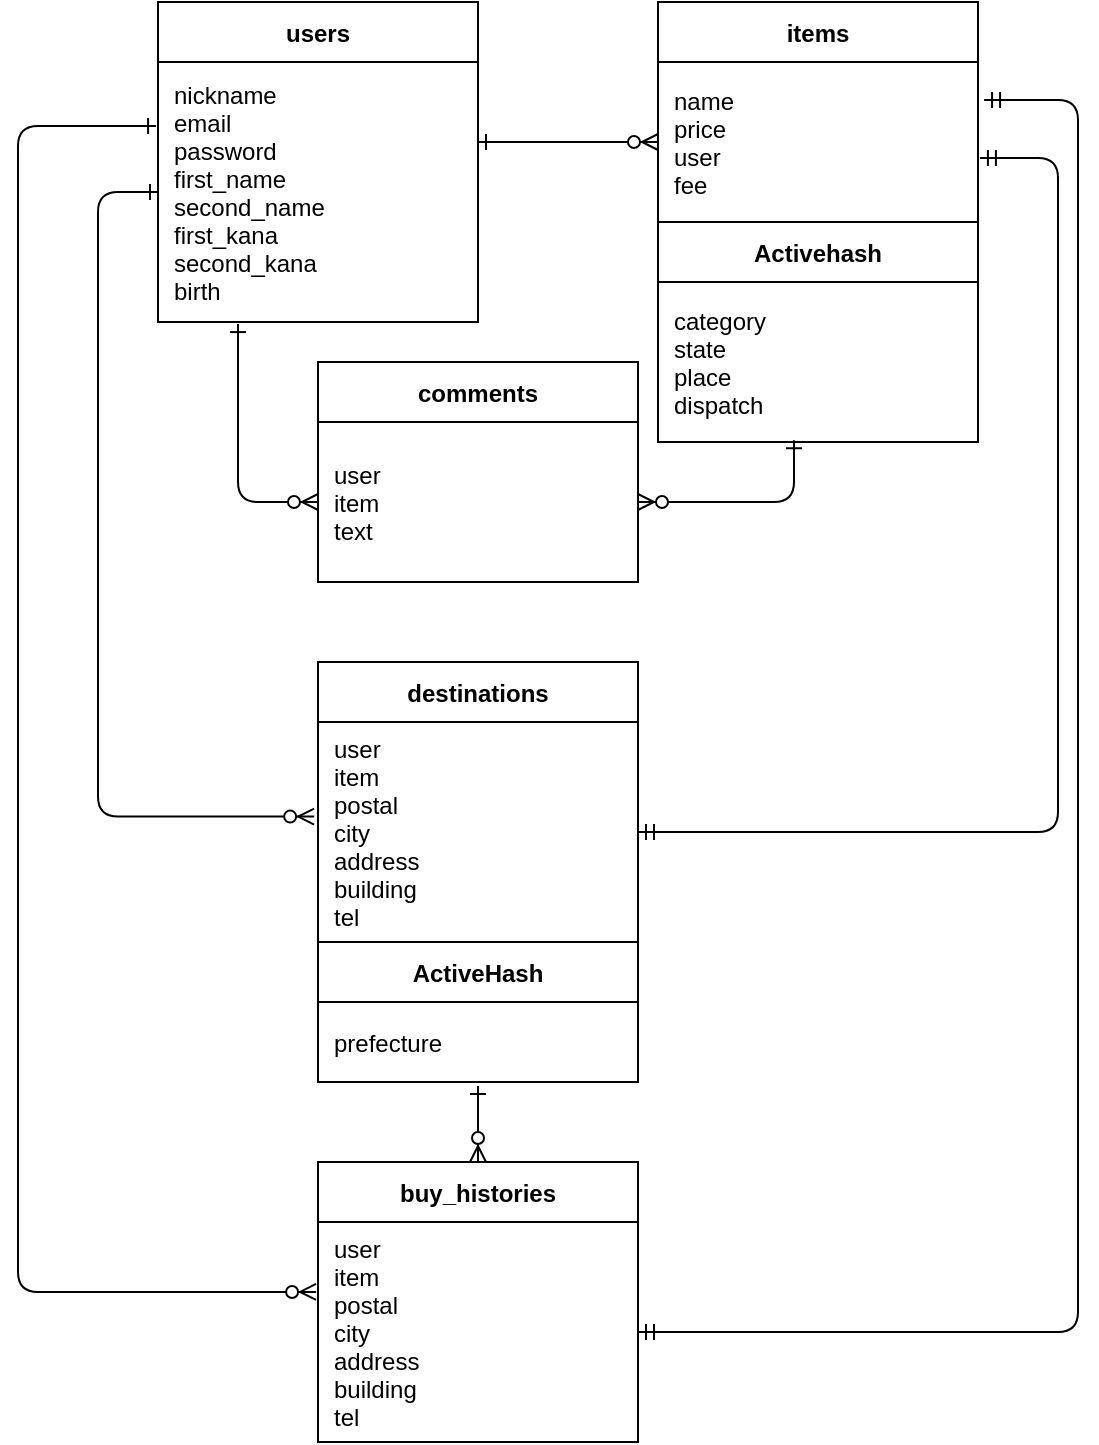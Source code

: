 <mxfile version="13.6.2" type="github">
  <diagram id="R2lEEEUBdFMjLlhIrx00" name="Page-1">
    <mxGraphModel dx="743" dy="692" grid="1" gridSize="10" guides="1" tooltips="1" connect="1" arrows="1" fold="1" page="1" pageScale="1" pageWidth="850" pageHeight="1100" math="0" shadow="0" extFonts="Permanent Marker^https://fonts.googleapis.com/css?family=Permanent+Marker">
      <root>
        <mxCell id="0" />
        <mxCell id="1" parent="0" />
        <mxCell id="C-vyLk0tnHw3VtMMgP7b-12" value="" style="endArrow=ERzeroToMany;startArrow=ERone;endFill=1;startFill=0;" parent="1" target="erLLJdRSAKnUaaHac-lv-2" edge="1">
          <mxGeometry width="100" height="100" relative="1" as="geometry">
            <mxPoint x="490" y="130" as="sourcePoint" />
            <mxPoint x="730" y="350" as="targetPoint" />
          </mxGeometry>
        </mxCell>
        <mxCell id="erLLJdRSAKnUaaHac-lv-7" value="" style="edgeStyle=orthogonalEdgeStyle;endArrow=ERzeroToMany;startArrow=ERone;endFill=1;startFill=0;exitX=0.425;exitY=0.992;exitDx=0;exitDy=0;exitPerimeter=0;" edge="1" parent="1" source="erLLJdRSAKnUaaHac-lv-32" target="erLLJdRSAKnUaaHac-lv-5">
          <mxGeometry width="100" height="100" relative="1" as="geometry">
            <mxPoint x="630" y="250" as="sourcePoint" />
            <mxPoint x="590" y="165" as="targetPoint" />
          </mxGeometry>
        </mxCell>
        <mxCell id="erLLJdRSAKnUaaHac-lv-8" value="" style="edgeStyle=orthogonalEdgeStyle;endArrow=ERzeroToMany;startArrow=ERone;endFill=1;startFill=0;entryX=0;entryY=0.5;entryDx=0;entryDy=0;elbow=vertical;exitX=0.25;exitY=1.008;exitDx=0;exitDy=0;exitPerimeter=0;" edge="1" parent="1" source="C-vyLk0tnHw3VtMMgP7b-3" target="erLLJdRSAKnUaaHac-lv-5">
          <mxGeometry width="100" height="100" relative="1" as="geometry">
            <mxPoint x="280" y="200" as="sourcePoint" />
            <mxPoint x="540" y="365" as="targetPoint" />
          </mxGeometry>
        </mxCell>
        <mxCell id="C-vyLk0tnHw3VtMMgP7b-2" value="users" style="shape=table;startSize=30;container=1;collapsible=1;childLayout=tableLayout;fixedRows=1;rowLines=0;fontStyle=1;align=center;resizeLast=1;" parent="1" vertex="1">
          <mxGeometry x="330" y="60" width="160" height="160" as="geometry" />
        </mxCell>
        <mxCell id="C-vyLk0tnHw3VtMMgP7b-3" value="" style="shape=partialRectangle;collapsible=0;dropTarget=0;pointerEvents=0;fillColor=none;points=[[0,0.5],[1,0.5]];portConstraint=eastwest;top=0;left=0;right=0;bottom=1;" parent="C-vyLk0tnHw3VtMMgP7b-2" vertex="1">
          <mxGeometry y="30" width="160" height="130" as="geometry" />
        </mxCell>
        <mxCell id="C-vyLk0tnHw3VtMMgP7b-5" value="nickname&#xa;email&#xa;password&#xa;first_name&#xa;second_name&#xa;first_kana&#xa;second_kana&#xa;birth" style="shape=partialRectangle;overflow=hidden;connectable=0;fillColor=none;top=0;left=0;bottom=0;right=0;align=left;spacingLeft=6;fontStyle=0;strokeColor=none;" parent="C-vyLk0tnHw3VtMMgP7b-3" vertex="1">
          <mxGeometry width="160" height="130" as="geometry" />
        </mxCell>
        <mxCell id="erLLJdRSAKnUaaHac-lv-24" value="" style="edgeStyle=elbowEdgeStyle;endArrow=ERzeroToMany;startArrow=ERone;endFill=1;startFill=0;entryX=-0.012;entryY=0.43;entryDx=0;entryDy=0;exitX=0;exitY=0.5;exitDx=0;exitDy=0;entryPerimeter=0;" edge="1" parent="1" source="C-vyLk0tnHw3VtMMgP7b-3" target="erLLJdRSAKnUaaHac-lv-20">
          <mxGeometry width="100" height="100" relative="1" as="geometry">
            <mxPoint x="336" y="199.97" as="sourcePoint" />
            <mxPoint x="430" y="455" as="targetPoint" />
            <Array as="points">
              <mxPoint x="300" y="310" />
              <mxPoint x="250" y="350" />
              <mxPoint x="310" y="150" />
              <mxPoint x="270" y="330" />
            </Array>
          </mxGeometry>
        </mxCell>
        <mxCell id="erLLJdRSAKnUaaHac-lv-25" value="" style="edgeStyle=elbowEdgeStyle;fontSize=12;html=1;endArrow=ERmandOne;startArrow=ERmandOne;entryX=1.006;entryY=0.6;entryDx=0;entryDy=0;entryPerimeter=0;exitX=1;exitY=0.5;exitDx=0;exitDy=0;" edge="1" parent="1" source="erLLJdRSAKnUaaHac-lv-20" target="erLLJdRSAKnUaaHac-lv-2">
          <mxGeometry width="100" height="100" relative="1" as="geometry">
            <mxPoint x="580" y="576" as="sourcePoint" />
            <mxPoint x="750" y="202.96" as="targetPoint" />
            <Array as="points">
              <mxPoint x="780" y="170" />
              <mxPoint x="780" y="160" />
              <mxPoint x="800" y="333" />
            </Array>
          </mxGeometry>
        </mxCell>
        <mxCell id="erLLJdRSAKnUaaHac-lv-1" value="items" style="shape=table;startSize=30;container=1;collapsible=1;childLayout=tableLayout;fixedRows=1;rowLines=0;fontStyle=1;align=center;resizeLast=1;" vertex="1" parent="1">
          <mxGeometry x="580" y="60" width="160" height="110" as="geometry" />
        </mxCell>
        <mxCell id="erLLJdRSAKnUaaHac-lv-2" value="" style="shape=partialRectangle;collapsible=0;dropTarget=0;pointerEvents=0;fillColor=none;points=[[0,0.5],[1,0.5]];portConstraint=eastwest;top=0;left=0;right=0;bottom=1;" vertex="1" parent="erLLJdRSAKnUaaHac-lv-1">
          <mxGeometry y="30" width="160" height="80" as="geometry" />
        </mxCell>
        <mxCell id="erLLJdRSAKnUaaHac-lv-3" value="name&#xa;price&#xa;user&#xa;fee" style="shape=partialRectangle;overflow=hidden;connectable=0;fillColor=none;top=0;left=0;bottom=0;right=0;align=left;spacingLeft=6;fontStyle=0;strokeColor=none;" vertex="1" parent="erLLJdRSAKnUaaHac-lv-2">
          <mxGeometry width="160" height="80" as="geometry" />
        </mxCell>
        <mxCell id="erLLJdRSAKnUaaHac-lv-32" value="Activehash" style="shape=table;startSize=30;container=1;collapsible=1;childLayout=tableLayout;fixedRows=1;rowLines=0;fontStyle=1;align=center;resizeLast=1;" vertex="1" parent="1">
          <mxGeometry x="580" y="170" width="160" height="110" as="geometry" />
        </mxCell>
        <mxCell id="erLLJdRSAKnUaaHac-lv-33" value="" style="shape=partialRectangle;collapsible=0;dropTarget=0;pointerEvents=0;fillColor=none;points=[[0,0.5],[1,0.5]];portConstraint=eastwest;top=0;left=0;right=0;bottom=1;" vertex="1" parent="erLLJdRSAKnUaaHac-lv-32">
          <mxGeometry y="30" width="160" height="80" as="geometry" />
        </mxCell>
        <mxCell id="erLLJdRSAKnUaaHac-lv-34" value="category&#xa;state&#xa;place&#xa;dispatch" style="shape=partialRectangle;overflow=hidden;connectable=0;fillColor=none;top=0;left=0;bottom=0;right=0;align=left;spacingLeft=6;fontStyle=0;strokeColor=none;" vertex="1" parent="erLLJdRSAKnUaaHac-lv-33">
          <mxGeometry width="160" height="80" as="geometry" />
        </mxCell>
        <mxCell id="erLLJdRSAKnUaaHac-lv-4" value="comments" style="shape=table;startSize=30;container=1;collapsible=1;childLayout=tableLayout;fixedRows=1;rowLines=0;fontStyle=1;align=center;resizeLast=1;" vertex="1" parent="1">
          <mxGeometry x="410" y="240" width="160" height="110" as="geometry" />
        </mxCell>
        <mxCell id="erLLJdRSAKnUaaHac-lv-5" value="" style="shape=partialRectangle;collapsible=0;dropTarget=0;pointerEvents=0;fillColor=none;points=[[0,0.5],[1,0.5]];portConstraint=eastwest;top=0;left=0;right=0;bottom=1;" vertex="1" parent="erLLJdRSAKnUaaHac-lv-4">
          <mxGeometry y="30" width="160" height="80" as="geometry" />
        </mxCell>
        <mxCell id="erLLJdRSAKnUaaHac-lv-6" value="user&#xa;item&#xa;text" style="shape=partialRectangle;overflow=hidden;connectable=0;fillColor=none;top=0;left=0;bottom=0;right=0;align=left;spacingLeft=6;fontStyle=0;strokeColor=none;" vertex="1" parent="erLLJdRSAKnUaaHac-lv-5">
          <mxGeometry width="160" height="80" as="geometry" />
        </mxCell>
        <mxCell id="erLLJdRSAKnUaaHac-lv-19" value="destinations" style="shape=table;startSize=30;container=1;collapsible=1;childLayout=tableLayout;fixedRows=1;rowLines=0;fontStyle=1;align=center;resizeLast=1;" vertex="1" parent="1">
          <mxGeometry x="410" y="390" width="160" height="140" as="geometry" />
        </mxCell>
        <mxCell id="erLLJdRSAKnUaaHac-lv-20" value="" style="shape=partialRectangle;collapsible=0;dropTarget=0;pointerEvents=0;fillColor=none;points=[[0,0.5],[1,0.5]];portConstraint=eastwest;top=0;left=0;right=0;bottom=1;" vertex="1" parent="erLLJdRSAKnUaaHac-lv-19">
          <mxGeometry y="30" width="160" height="110" as="geometry" />
        </mxCell>
        <mxCell id="erLLJdRSAKnUaaHac-lv-21" value="user&#xa;item&#xa;postal&#xa;city&#xa;address&#xa;building&#xa;tel" style="shape=partialRectangle;overflow=hidden;connectable=0;fillColor=none;top=0;left=0;bottom=0;right=0;align=left;spacingLeft=6;fontStyle=0;strokeColor=none;" vertex="1" parent="erLLJdRSAKnUaaHac-lv-20">
          <mxGeometry width="160" height="110" as="geometry" />
        </mxCell>
        <mxCell id="erLLJdRSAKnUaaHac-lv-29" value="ActiveHash" style="shape=table;startSize=30;container=1;collapsible=1;childLayout=tableLayout;fixedRows=1;rowLines=0;fontStyle=1;align=center;resizeLast=1;" vertex="1" parent="1">
          <mxGeometry x="410" y="530" width="160" height="70" as="geometry" />
        </mxCell>
        <mxCell id="erLLJdRSAKnUaaHac-lv-30" value="" style="shape=partialRectangle;collapsible=0;dropTarget=0;pointerEvents=0;fillColor=none;points=[[0,0.5],[1,0.5]];portConstraint=eastwest;top=0;left=0;right=0;bottom=1;" vertex="1" parent="erLLJdRSAKnUaaHac-lv-29">
          <mxGeometry y="30" width="160" height="40" as="geometry" />
        </mxCell>
        <mxCell id="erLLJdRSAKnUaaHac-lv-31" value="prefecture" style="shape=partialRectangle;overflow=hidden;connectable=0;fillColor=none;top=0;left=0;bottom=0;right=0;align=left;spacingLeft=6;fontStyle=0;strokeColor=none;" vertex="1" parent="erLLJdRSAKnUaaHac-lv-30">
          <mxGeometry width="160" height="40" as="geometry" />
        </mxCell>
        <mxCell id="erLLJdRSAKnUaaHac-lv-41" value="" style="edgeStyle=elbowEdgeStyle;endArrow=ERzeroToMany;startArrow=ERone;endFill=1;startFill=0;exitX=-0.006;exitY=0.246;exitDx=0;exitDy=0;exitPerimeter=0;entryX=-0.006;entryY=0.318;entryDx=0;entryDy=0;entryPerimeter=0;" edge="1" parent="1" source="C-vyLk0tnHw3VtMMgP7b-3" target="erLLJdRSAKnUaaHac-lv-39">
          <mxGeometry width="100" height="100" relative="1" as="geometry">
            <mxPoint x="336.96" y="128.99" as="sourcePoint" />
            <mxPoint x="400" y="670" as="targetPoint" />
            <Array as="points">
              <mxPoint x="260" y="360" />
              <mxPoint x="260" y="360" />
              <mxPoint x="320" y="160" />
              <mxPoint x="280" y="340" />
            </Array>
          </mxGeometry>
        </mxCell>
        <mxCell id="erLLJdRSAKnUaaHac-lv-38" value="buy_histories" style="shape=table;startSize=30;container=1;collapsible=1;childLayout=tableLayout;fixedRows=1;rowLines=0;fontStyle=1;align=center;resizeLast=1;" vertex="1" parent="1">
          <mxGeometry x="410" y="640" width="160" height="140" as="geometry" />
        </mxCell>
        <mxCell id="erLLJdRSAKnUaaHac-lv-39" value="" style="shape=partialRectangle;collapsible=0;dropTarget=0;pointerEvents=0;fillColor=none;points=[[0,0.5],[1,0.5]];portConstraint=eastwest;top=0;left=0;right=0;bottom=1;" vertex="1" parent="erLLJdRSAKnUaaHac-lv-38">
          <mxGeometry y="30" width="160" height="110" as="geometry" />
        </mxCell>
        <mxCell id="erLLJdRSAKnUaaHac-lv-40" value="user&#xa;item&#xa;postal&#xa;city&#xa;address&#xa;building&#xa;tel" style="shape=partialRectangle;overflow=hidden;connectable=0;fillColor=none;top=0;left=0;bottom=0;right=0;align=left;spacingLeft=6;fontStyle=0;strokeColor=none;" vertex="1" parent="erLLJdRSAKnUaaHac-lv-39">
          <mxGeometry width="160" height="110" as="geometry" />
        </mxCell>
        <mxCell id="erLLJdRSAKnUaaHac-lv-42" value="" style="edgeStyle=elbowEdgeStyle;fontSize=12;html=1;endArrow=ERmandOne;startArrow=ERmandOne;entryX=1.019;entryY=0.238;entryDx=0;entryDy=0;entryPerimeter=0;" edge="1" parent="1" source="erLLJdRSAKnUaaHac-lv-39" target="erLLJdRSAKnUaaHac-lv-2">
          <mxGeometry width="100" height="100" relative="1" as="geometry">
            <mxPoint x="580" y="485" as="sourcePoint" />
            <mxPoint x="750.96" y="120.96" as="targetPoint" />
            <Array as="points">
              <mxPoint x="790" y="180" />
              <mxPoint x="790" y="170" />
              <mxPoint x="810" y="343" />
            </Array>
          </mxGeometry>
        </mxCell>
        <mxCell id="erLLJdRSAKnUaaHac-lv-45" value="" style="endArrow=ERzeroToMany;startArrow=ERone;endFill=1;startFill=0;entryX=0.5;entryY=0;entryDx=0;entryDy=0;" edge="1" parent="1" target="erLLJdRSAKnUaaHac-lv-38">
          <mxGeometry width="100" height="100" relative="1" as="geometry">
            <mxPoint x="490" y="602" as="sourcePoint" />
            <mxPoint x="418.08" y="477.3" as="targetPoint" />
          </mxGeometry>
        </mxCell>
      </root>
    </mxGraphModel>
  </diagram>
</mxfile>
